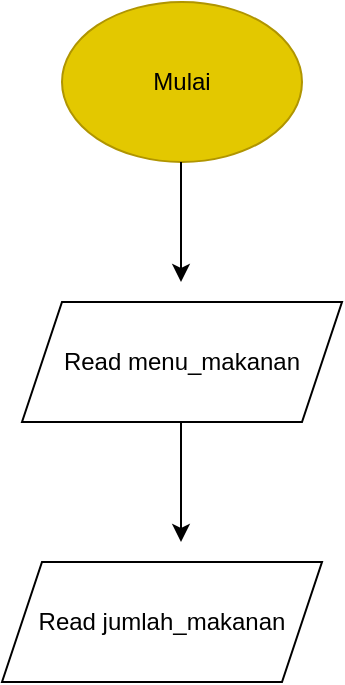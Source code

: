 <mxfile>
    <diagram id="dMAlvqg6nEWJBarDtyaQ" name="Page-1">
        <mxGraphModel dx="381" dy="156" grid="1" gridSize="10" guides="1" tooltips="1" connect="1" arrows="1" fold="1" page="1" pageScale="1" pageWidth="850" pageHeight="1100" math="0" shadow="0">
            <root>
                <mxCell id="0"/>
                <mxCell id="1" parent="0"/>
                <mxCell id="2" value="Mulai" style="ellipse;whiteSpace=wrap;html=1;fillColor=#e3c800;fontColor=#000000;strokeColor=#B09500;" vertex="1" parent="1">
                    <mxGeometry x="130" y="20" width="120" height="80" as="geometry"/>
                </mxCell>
                <mxCell id="3" value="" style="endArrow=classic;html=1;" edge="1" parent="1">
                    <mxGeometry width="50" height="50" relative="1" as="geometry">
                        <mxPoint x="189.5" y="100" as="sourcePoint"/>
                        <mxPoint x="189.5" y="160" as="targetPoint"/>
                    </mxGeometry>
                </mxCell>
                <mxCell id="4" value="Read menu_makanan" style="shape=parallelogram;perimeter=parallelogramPerimeter;whiteSpace=wrap;html=1;fixedSize=1;" vertex="1" parent="1">
                    <mxGeometry x="110" y="170" width="160" height="60" as="geometry"/>
                </mxCell>
                <mxCell id="5" value="" style="endArrow=classic;html=1;" edge="1" parent="1">
                    <mxGeometry width="50" height="50" relative="1" as="geometry">
                        <mxPoint x="189.5" y="230" as="sourcePoint"/>
                        <mxPoint x="189.5" y="290" as="targetPoint"/>
                    </mxGeometry>
                </mxCell>
                <mxCell id="6" value="Read jumlah_makanan" style="shape=parallelogram;perimeter=parallelogramPerimeter;whiteSpace=wrap;html=1;fixedSize=1;" vertex="1" parent="1">
                    <mxGeometry x="100" y="300" width="160" height="60" as="geometry"/>
                </mxCell>
            </root>
        </mxGraphModel>
    </diagram>
</mxfile>